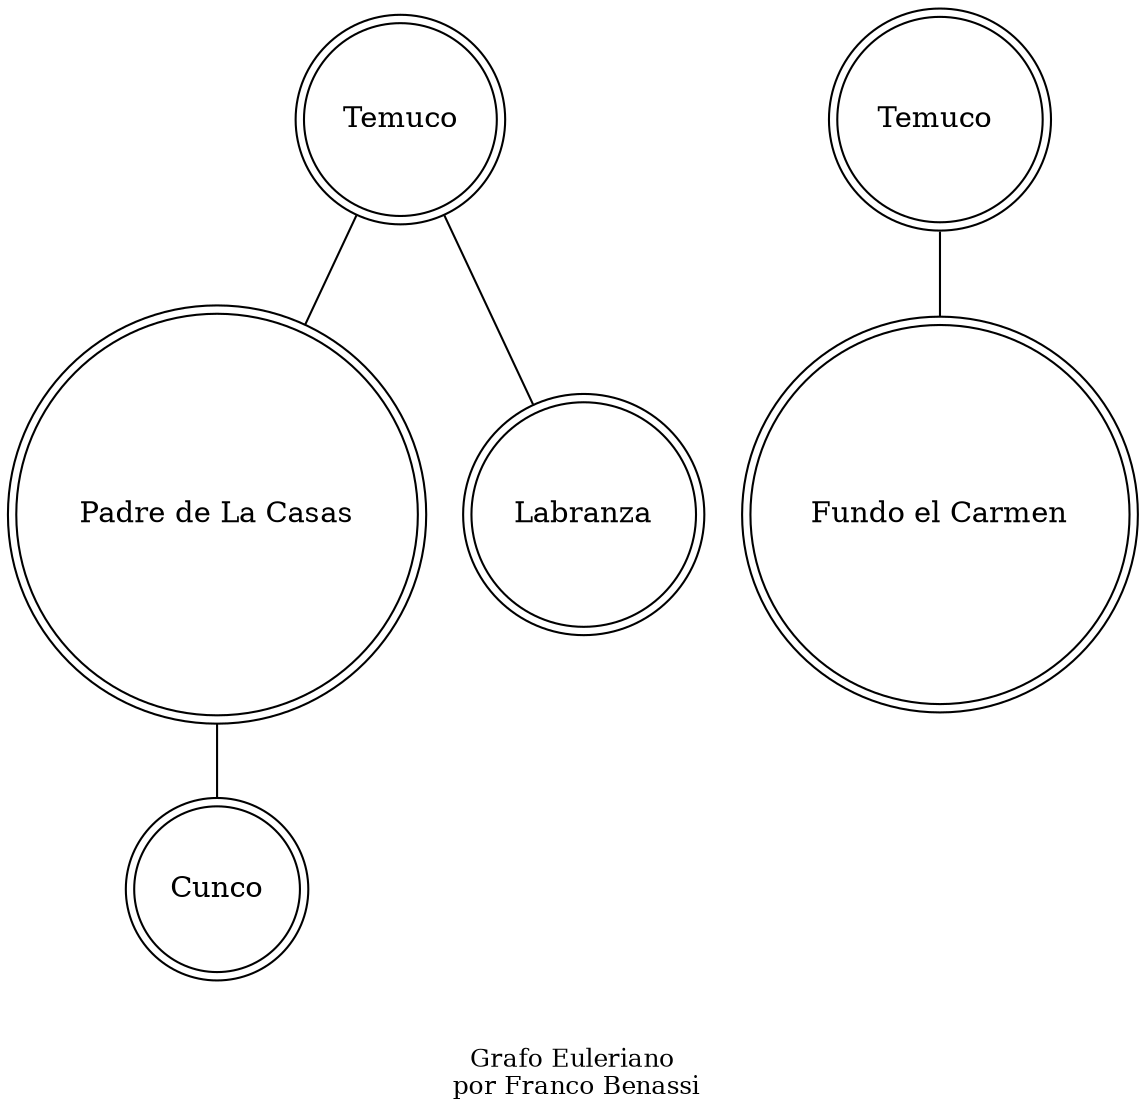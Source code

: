 graph G {
	node [shape=doublecircle]
	Temuco
	Temuco -- "Padre de La Casas"
	node [shape=doublecircle]
	Temuco
	Temuco -- Labranza
	node [shape=doublecircle]
	"Padre de La Casas"
	"Padre de La Casas" -- Cunco
	node [shape=doublecircle]
	"Temuco "
	"Temuco " -- "Fundo el Carmen"
	fontsize=12 label="\n\nGrafo Euleriano\n por Franco Benassi"
}
